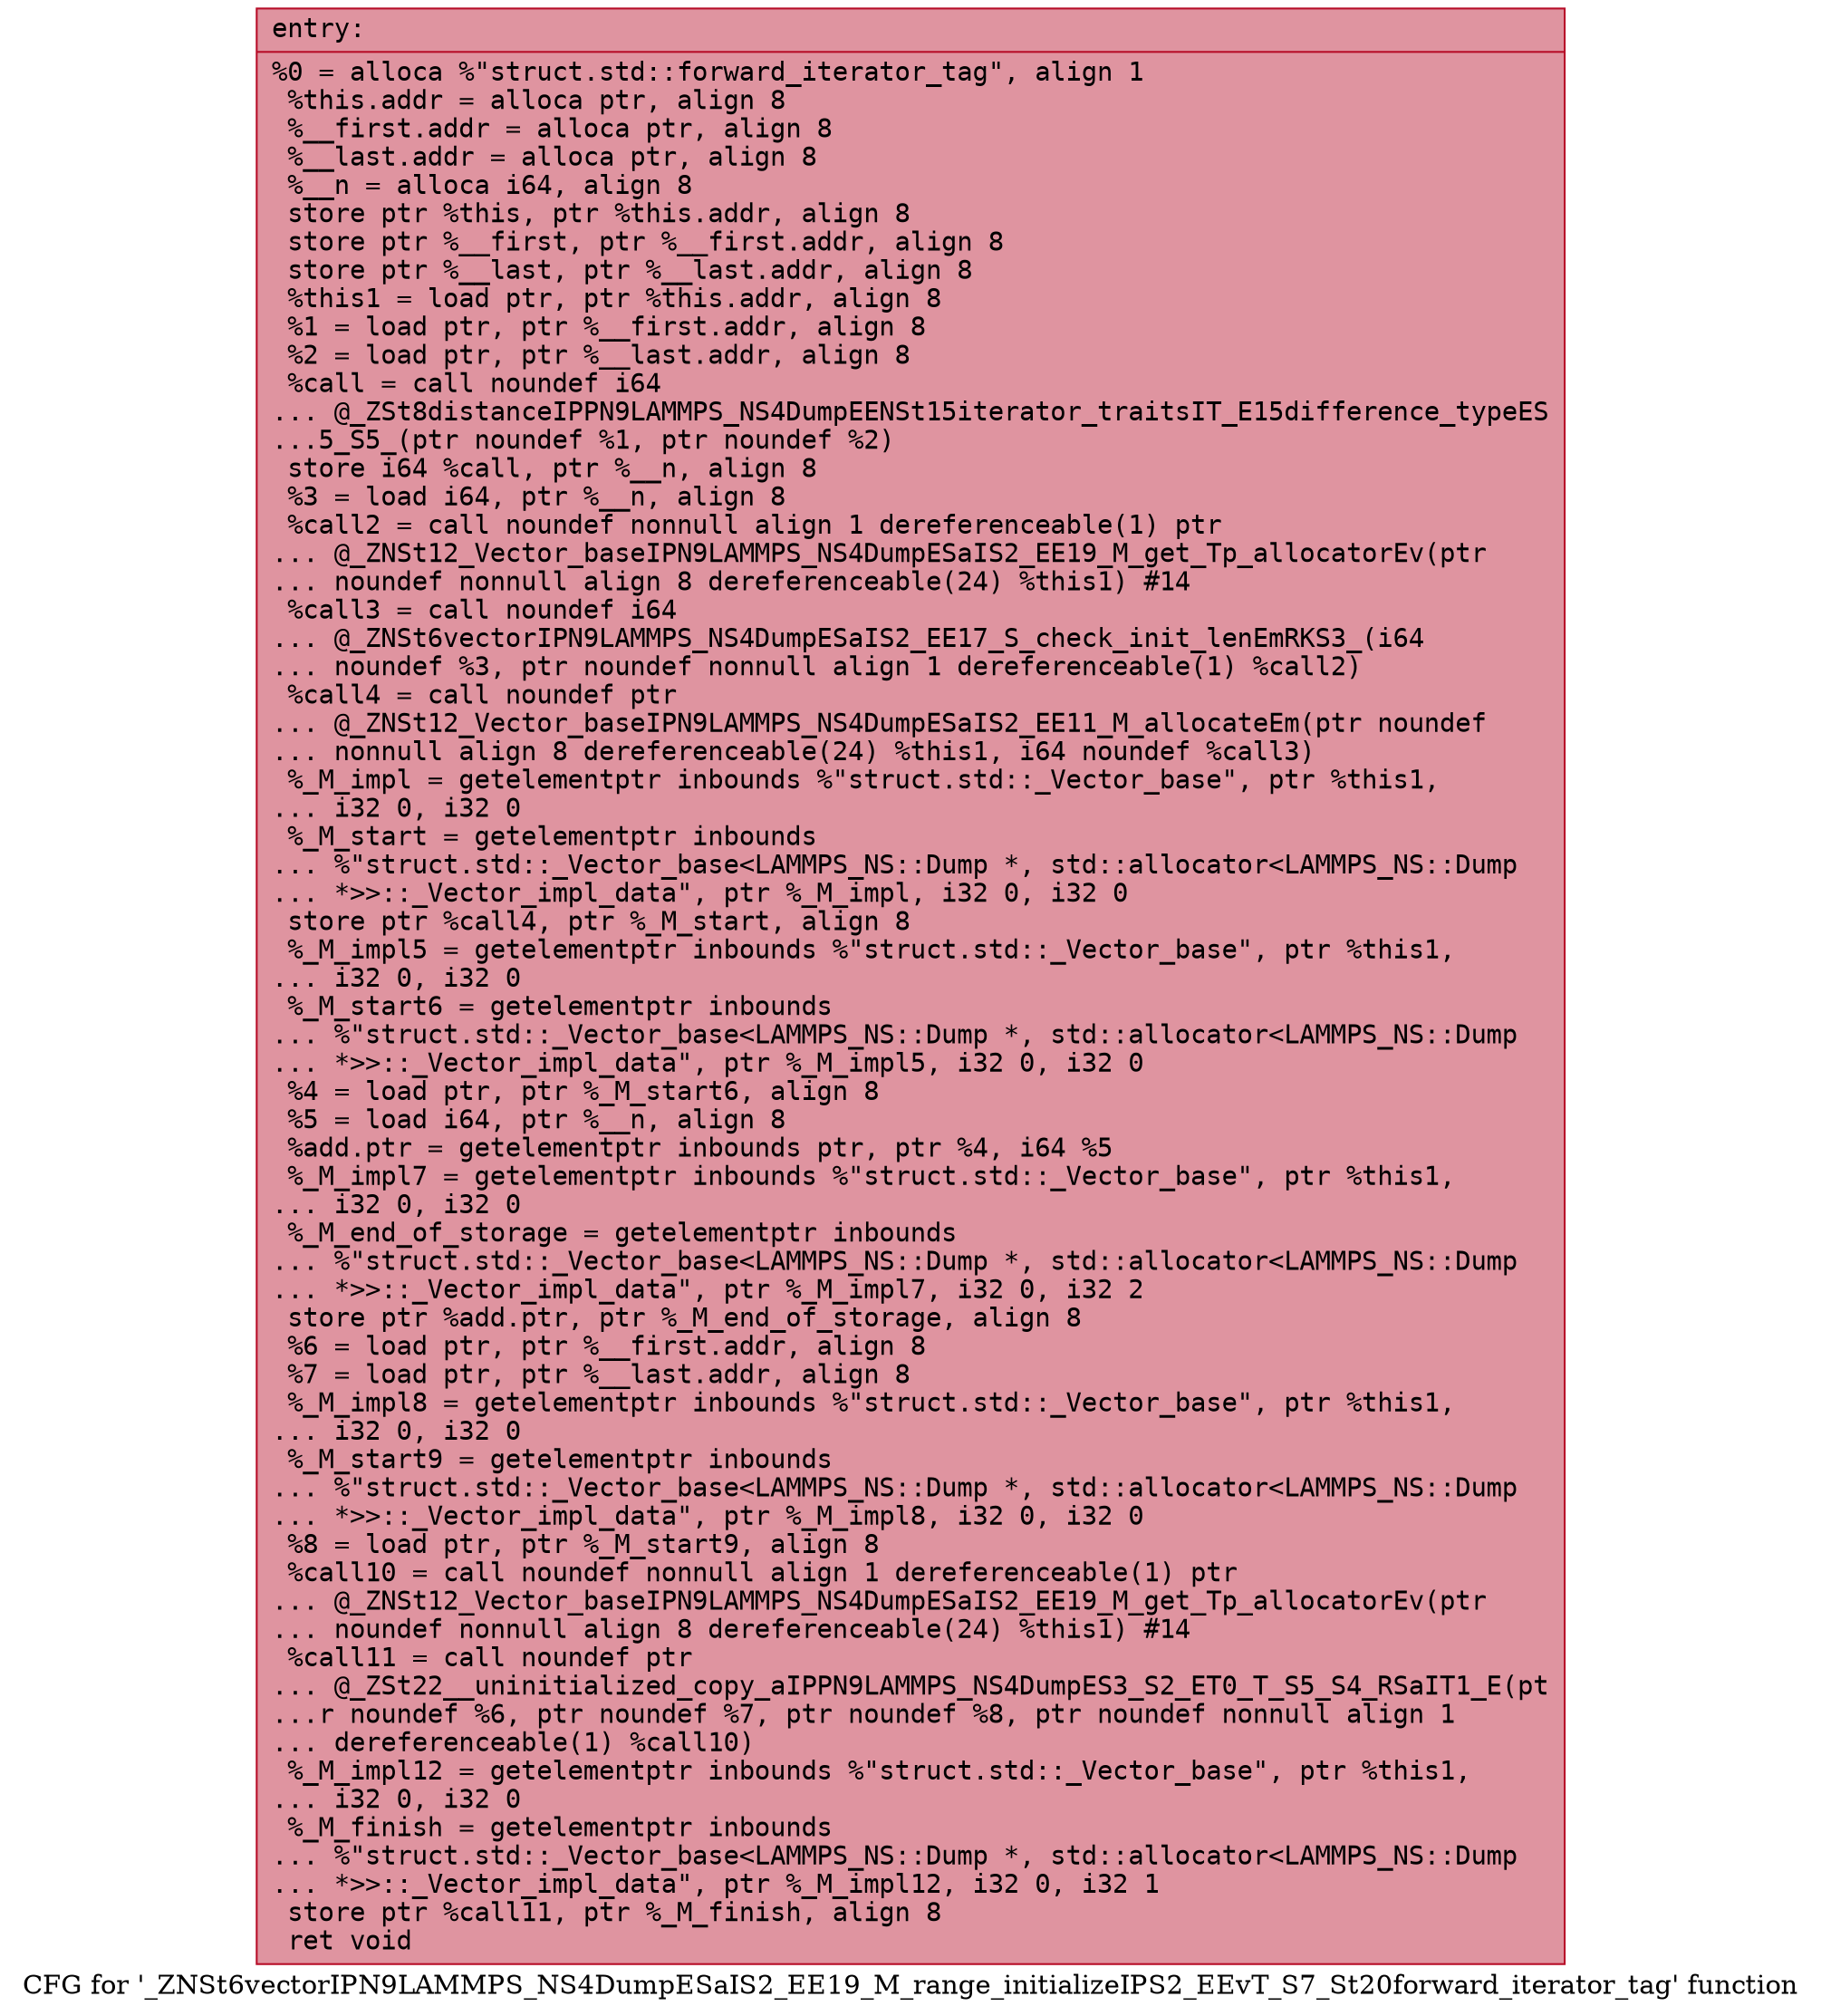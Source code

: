 digraph "CFG for '_ZNSt6vectorIPN9LAMMPS_NS4DumpESaIS2_EE19_M_range_initializeIPS2_EEvT_S7_St20forward_iterator_tag' function" {
	label="CFG for '_ZNSt6vectorIPN9LAMMPS_NS4DumpESaIS2_EE19_M_range_initializeIPS2_EEvT_S7_St20forward_iterator_tag' function";

	Node0x559d9a386fc0 [shape=record,color="#b70d28ff", style=filled, fillcolor="#b70d2870" fontname="Courier",label="{entry:\l|  %0 = alloca %\"struct.std::forward_iterator_tag\", align 1\l  %this.addr = alloca ptr, align 8\l  %__first.addr = alloca ptr, align 8\l  %__last.addr = alloca ptr, align 8\l  %__n = alloca i64, align 8\l  store ptr %this, ptr %this.addr, align 8\l  store ptr %__first, ptr %__first.addr, align 8\l  store ptr %__last, ptr %__last.addr, align 8\l  %this1 = load ptr, ptr %this.addr, align 8\l  %1 = load ptr, ptr %__first.addr, align 8\l  %2 = load ptr, ptr %__last.addr, align 8\l  %call = call noundef i64\l... @_ZSt8distanceIPPN9LAMMPS_NS4DumpEENSt15iterator_traitsIT_E15difference_typeES\l...5_S5_(ptr noundef %1, ptr noundef %2)\l  store i64 %call, ptr %__n, align 8\l  %3 = load i64, ptr %__n, align 8\l  %call2 = call noundef nonnull align 1 dereferenceable(1) ptr\l... @_ZNSt12_Vector_baseIPN9LAMMPS_NS4DumpESaIS2_EE19_M_get_Tp_allocatorEv(ptr\l... noundef nonnull align 8 dereferenceable(24) %this1) #14\l  %call3 = call noundef i64\l... @_ZNSt6vectorIPN9LAMMPS_NS4DumpESaIS2_EE17_S_check_init_lenEmRKS3_(i64\l... noundef %3, ptr noundef nonnull align 1 dereferenceable(1) %call2)\l  %call4 = call noundef ptr\l... @_ZNSt12_Vector_baseIPN9LAMMPS_NS4DumpESaIS2_EE11_M_allocateEm(ptr noundef\l... nonnull align 8 dereferenceable(24) %this1, i64 noundef %call3)\l  %_M_impl = getelementptr inbounds %\"struct.std::_Vector_base\", ptr %this1,\l... i32 0, i32 0\l  %_M_start = getelementptr inbounds\l... %\"struct.std::_Vector_base\<LAMMPS_NS::Dump *, std::allocator\<LAMMPS_NS::Dump\l... *\>\>::_Vector_impl_data\", ptr %_M_impl, i32 0, i32 0\l  store ptr %call4, ptr %_M_start, align 8\l  %_M_impl5 = getelementptr inbounds %\"struct.std::_Vector_base\", ptr %this1,\l... i32 0, i32 0\l  %_M_start6 = getelementptr inbounds\l... %\"struct.std::_Vector_base\<LAMMPS_NS::Dump *, std::allocator\<LAMMPS_NS::Dump\l... *\>\>::_Vector_impl_data\", ptr %_M_impl5, i32 0, i32 0\l  %4 = load ptr, ptr %_M_start6, align 8\l  %5 = load i64, ptr %__n, align 8\l  %add.ptr = getelementptr inbounds ptr, ptr %4, i64 %5\l  %_M_impl7 = getelementptr inbounds %\"struct.std::_Vector_base\", ptr %this1,\l... i32 0, i32 0\l  %_M_end_of_storage = getelementptr inbounds\l... %\"struct.std::_Vector_base\<LAMMPS_NS::Dump *, std::allocator\<LAMMPS_NS::Dump\l... *\>\>::_Vector_impl_data\", ptr %_M_impl7, i32 0, i32 2\l  store ptr %add.ptr, ptr %_M_end_of_storage, align 8\l  %6 = load ptr, ptr %__first.addr, align 8\l  %7 = load ptr, ptr %__last.addr, align 8\l  %_M_impl8 = getelementptr inbounds %\"struct.std::_Vector_base\", ptr %this1,\l... i32 0, i32 0\l  %_M_start9 = getelementptr inbounds\l... %\"struct.std::_Vector_base\<LAMMPS_NS::Dump *, std::allocator\<LAMMPS_NS::Dump\l... *\>\>::_Vector_impl_data\", ptr %_M_impl8, i32 0, i32 0\l  %8 = load ptr, ptr %_M_start9, align 8\l  %call10 = call noundef nonnull align 1 dereferenceable(1) ptr\l... @_ZNSt12_Vector_baseIPN9LAMMPS_NS4DumpESaIS2_EE19_M_get_Tp_allocatorEv(ptr\l... noundef nonnull align 8 dereferenceable(24) %this1) #14\l  %call11 = call noundef ptr\l... @_ZSt22__uninitialized_copy_aIPPN9LAMMPS_NS4DumpES3_S2_ET0_T_S5_S4_RSaIT1_E(pt\l...r noundef %6, ptr noundef %7, ptr noundef %8, ptr noundef nonnull align 1\l... dereferenceable(1) %call10)\l  %_M_impl12 = getelementptr inbounds %\"struct.std::_Vector_base\", ptr %this1,\l... i32 0, i32 0\l  %_M_finish = getelementptr inbounds\l... %\"struct.std::_Vector_base\<LAMMPS_NS::Dump *, std::allocator\<LAMMPS_NS::Dump\l... *\>\>::_Vector_impl_data\", ptr %_M_impl12, i32 0, i32 1\l  store ptr %call11, ptr %_M_finish, align 8\l  ret void\l}"];
}
